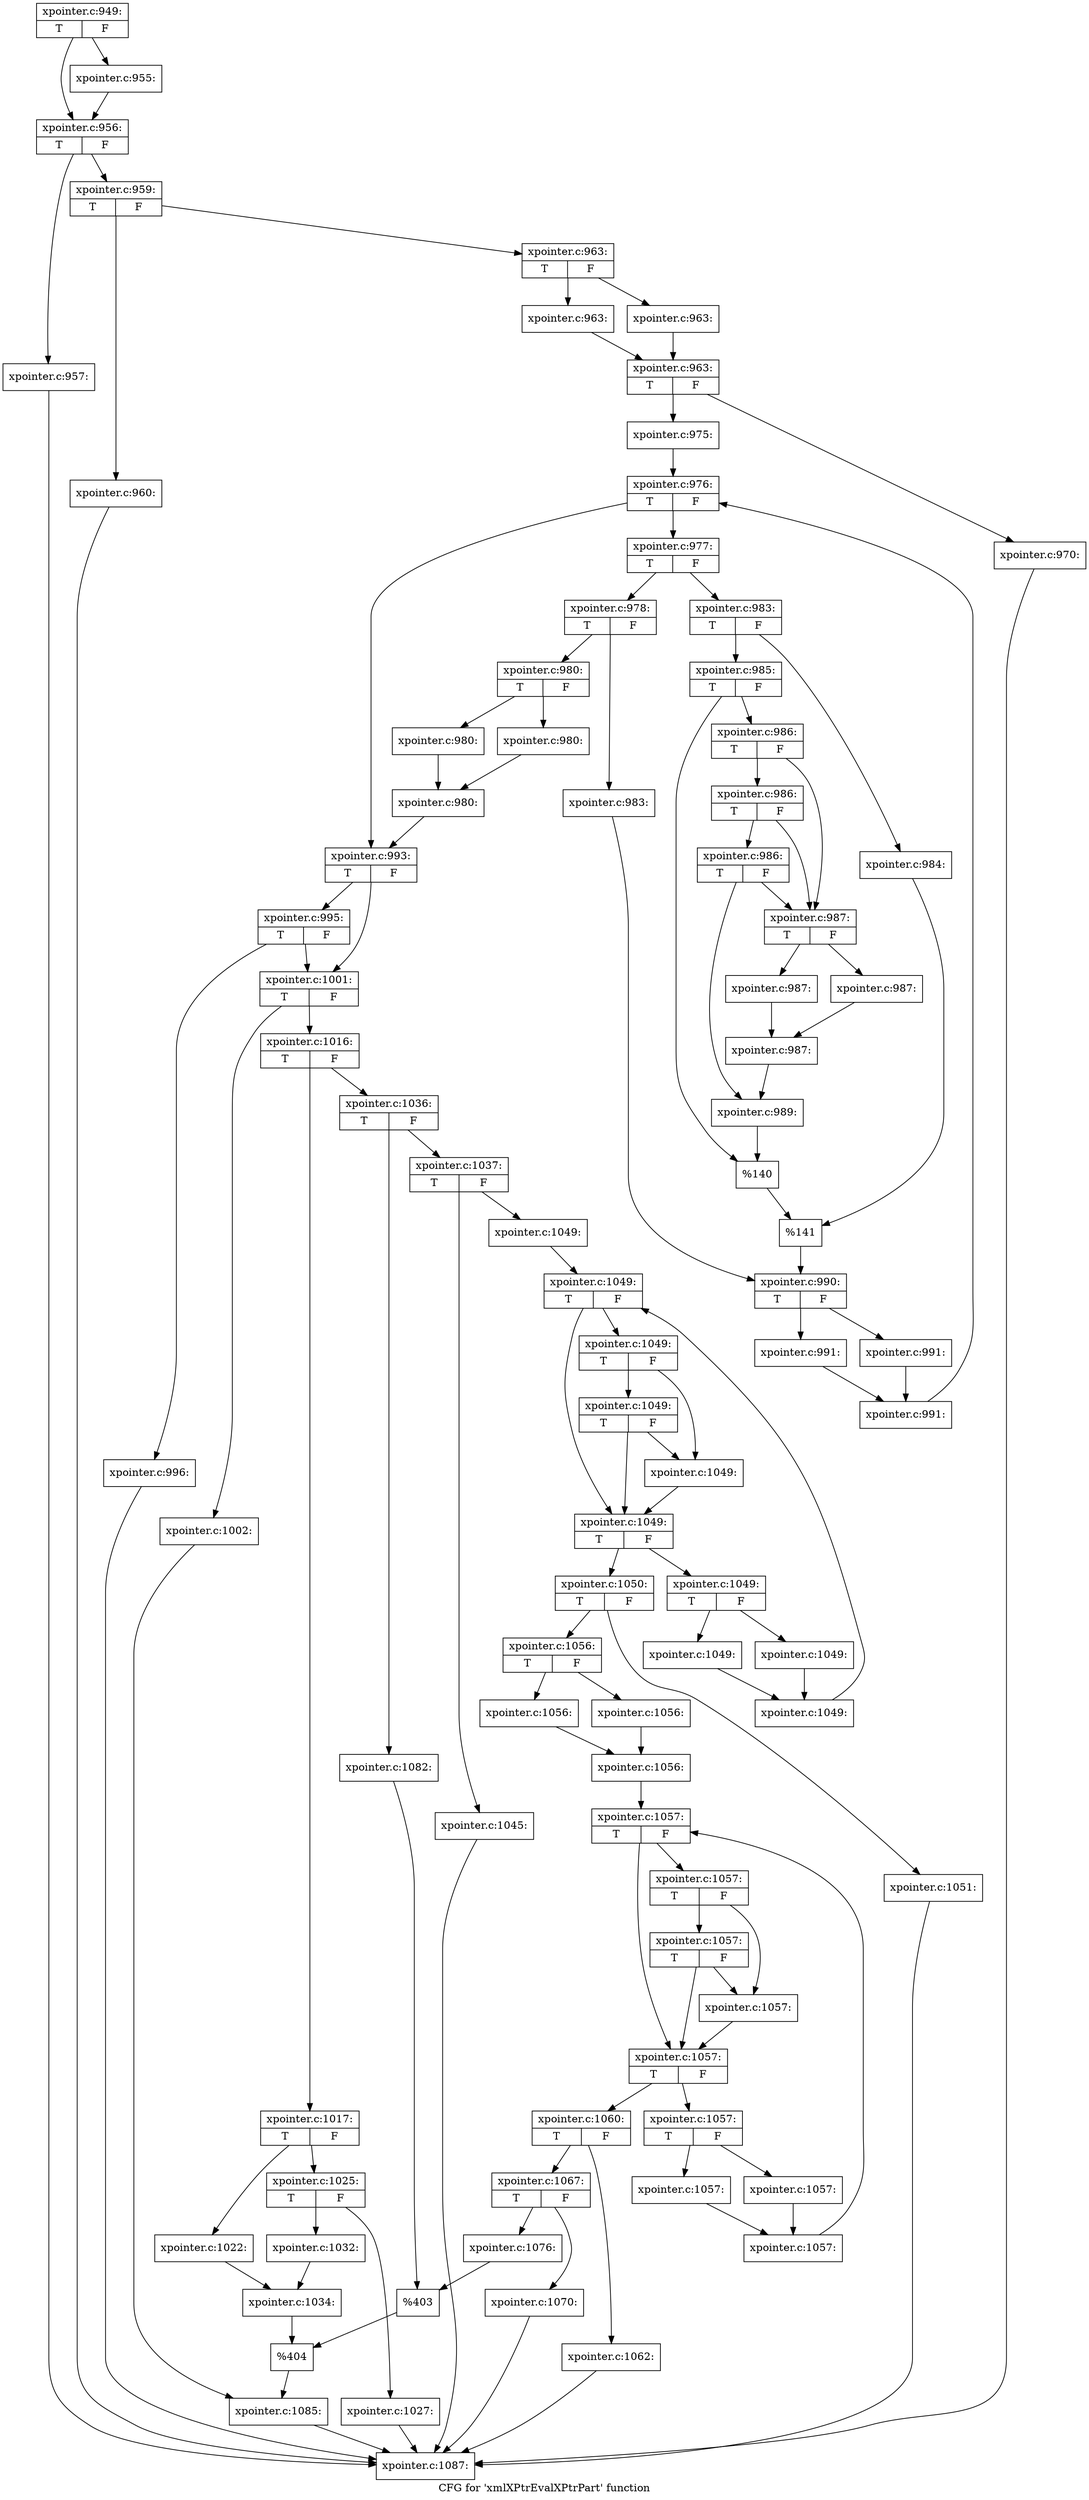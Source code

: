 digraph "CFG for 'xmlXPtrEvalXPtrPart' function" {
	label="CFG for 'xmlXPtrEvalXPtrPart' function";

	Node0x55f69054d8b0 [shape=record,label="{xpointer.c:949:|{<s0>T|<s1>F}}"];
	Node0x55f69054d8b0 -> Node0x55f690556670;
	Node0x55f69054d8b0 -> Node0x55f6905566c0;
	Node0x55f690556670 [shape=record,label="{xpointer.c:955:}"];
	Node0x55f690556670 -> Node0x55f6905566c0;
	Node0x55f6905566c0 [shape=record,label="{xpointer.c:956:|{<s0>T|<s1>F}}"];
	Node0x55f6905566c0 -> Node0x55f690556c70;
	Node0x55f6905566c0 -> Node0x55f690556cc0;
	Node0x55f690556c70 [shape=record,label="{xpointer.c:957:}"];
	Node0x55f690556c70 -> Node0x55f69054d900;
	Node0x55f690556cc0 [shape=record,label="{xpointer.c:959:|{<s0>T|<s1>F}}"];
	Node0x55f690556cc0 -> Node0x55f690557140;
	Node0x55f690556cc0 -> Node0x55f690557190;
	Node0x55f690557140 [shape=record,label="{xpointer.c:960:}"];
	Node0x55f690557140 -> Node0x55f69054d900;
	Node0x55f690557190 [shape=record,label="{xpointer.c:963:|{<s0>T|<s1>F}}"];
	Node0x55f690557190 -> Node0x55f690557940;
	Node0x55f690557190 -> Node0x55f690557990;
	Node0x55f690557940 [shape=record,label="{xpointer.c:963:}"];
	Node0x55f690557940 -> Node0x55f6905579e0;
	Node0x55f690557990 [shape=record,label="{xpointer.c:963:}"];
	Node0x55f690557990 -> Node0x55f6905579e0;
	Node0x55f6905579e0 [shape=record,label="{xpointer.c:963:|{<s0>T|<s1>F}}"];
	Node0x55f6905579e0 -> Node0x55f690559500;
	Node0x55f6905579e0 -> Node0x55f690559550;
	Node0x55f690559500 [shape=record,label="{xpointer.c:970:}"];
	Node0x55f690559500 -> Node0x55f69054d900;
	Node0x55f690559550 [shape=record,label="{xpointer.c:975:}"];
	Node0x55f690559550 -> Node0x55f690559ee0;
	Node0x55f690559ee0 [shape=record,label="{xpointer.c:976:|{<s0>T|<s1>F}}"];
	Node0x55f690559ee0 -> Node0x55f69055a460;
	Node0x55f690559ee0 -> Node0x55f69055a100;
	Node0x55f69055a460 [shape=record,label="{xpointer.c:977:|{<s0>T|<s1>F}}"];
	Node0x55f69055a460 -> Node0x55f69055a650;
	Node0x55f69055a460 -> Node0x55f69055a6f0;
	Node0x55f69055a650 [shape=record,label="{xpointer.c:978:|{<s0>T|<s1>F}}"];
	Node0x55f69055a650 -> Node0x55f6903ff5d0;
	Node0x55f69055a650 -> Node0x55f6903ff620;
	Node0x55f6903ff5d0 [shape=record,label="{xpointer.c:980:|{<s0>T|<s1>F}}"];
	Node0x55f6903ff5d0 -> Node0x55f6903ff970;
	Node0x55f6903ff5d0 -> Node0x55f6903ff9c0;
	Node0x55f6903ff970 [shape=record,label="{xpointer.c:980:}"];
	Node0x55f6903ff970 -> Node0x55f6903ffa10;
	Node0x55f6903ff9c0 [shape=record,label="{xpointer.c:980:}"];
	Node0x55f6903ff9c0 -> Node0x55f6903ffa10;
	Node0x55f6903ffa10 [shape=record,label="{xpointer.c:980:}"];
	Node0x55f6903ffa10 -> Node0x55f69055a100;
	Node0x55f6903ff620 [shape=record,label="{xpointer.c:983:}"];
	Node0x55f6903ff620 -> Node0x55f69055a6a0;
	Node0x55f69055a6f0 [shape=record,label="{xpointer.c:983:|{<s0>T|<s1>F}}"];
	Node0x55f69055a6f0 -> Node0x55f69055bfd0;
	Node0x55f69055a6f0 -> Node0x55f69055c070;
	Node0x55f69055bfd0 [shape=record,label="{xpointer.c:984:}"];
	Node0x55f69055bfd0 -> Node0x55f69055c020;
	Node0x55f69055c070 [shape=record,label="{xpointer.c:985:|{<s0>T|<s1>F}}"];
	Node0x55f69055c070 -> Node0x55f69055c810;
	Node0x55f69055c070 -> Node0x55f69055c860;
	Node0x55f69055c810 [shape=record,label="{xpointer.c:986:|{<s0>T|<s1>F}}"];
	Node0x55f69055c810 -> Node0x55f69055ce20;
	Node0x55f69055c810 -> Node0x55f69055cf40;
	Node0x55f69055cf40 [shape=record,label="{xpointer.c:986:|{<s0>T|<s1>F}}"];
	Node0x55f69055cf40 -> Node0x55f69055ce20;
	Node0x55f69055cf40 -> Node0x55f69055cec0;
	Node0x55f69055cec0 [shape=record,label="{xpointer.c:986:|{<s0>T|<s1>F}}"];
	Node0x55f69055cec0 -> Node0x55f69055ce20;
	Node0x55f69055cec0 -> Node0x55f69055ce70;
	Node0x55f69055ce20 [shape=record,label="{xpointer.c:987:|{<s0>T|<s1>F}}"];
	Node0x55f69055ce20 -> Node0x55f69055dd50;
	Node0x55f69055ce20 -> Node0x55f69055dda0;
	Node0x55f69055dd50 [shape=record,label="{xpointer.c:987:}"];
	Node0x55f69055dd50 -> Node0x55f69055ddf0;
	Node0x55f69055dda0 [shape=record,label="{xpointer.c:987:}"];
	Node0x55f69055dda0 -> Node0x55f69055ddf0;
	Node0x55f69055ddf0 [shape=record,label="{xpointer.c:987:}"];
	Node0x55f69055ddf0 -> Node0x55f69055ce70;
	Node0x55f69055ce70 [shape=record,label="{xpointer.c:989:}"];
	Node0x55f69055ce70 -> Node0x55f69055c860;
	Node0x55f69055c860 [shape=record,label="{%140}"];
	Node0x55f69055c860 -> Node0x55f69055c020;
	Node0x55f69055c020 [shape=record,label="{%141}"];
	Node0x55f69055c020 -> Node0x55f69055a6a0;
	Node0x55f69055a6a0 [shape=record,label="{xpointer.c:990:|{<s0>T|<s1>F}}"];
	Node0x55f69055a6a0 -> Node0x55f69055ee50;
	Node0x55f69055a6a0 -> Node0x55f69055eea0;
	Node0x55f69055ee50 [shape=record,label="{xpointer.c:991:}"];
	Node0x55f69055ee50 -> Node0x55f69055eef0;
	Node0x55f69055eea0 [shape=record,label="{xpointer.c:991:}"];
	Node0x55f69055eea0 -> Node0x55f69055eef0;
	Node0x55f69055eef0 [shape=record,label="{xpointer.c:991:}"];
	Node0x55f69055eef0 -> Node0x55f690559ee0;
	Node0x55f69055a100 [shape=record,label="{xpointer.c:993:|{<s0>T|<s1>F}}"];
	Node0x55f69055a100 -> Node0x55f69055fb20;
	Node0x55f69055a100 -> Node0x55f69055fad0;
	Node0x55f69055fb20 [shape=record,label="{xpointer.c:995:|{<s0>T|<s1>F}}"];
	Node0x55f69055fb20 -> Node0x55f69055fa80;
	Node0x55f69055fb20 -> Node0x55f69055fad0;
	Node0x55f69055fa80 [shape=record,label="{xpointer.c:996:}"];
	Node0x55f69055fa80 -> Node0x55f69054d900;
	Node0x55f69055fad0 [shape=record,label="{xpointer.c:1001:|{<s0>T|<s1>F}}"];
	Node0x55f69055fad0 -> Node0x55f690560890;
	Node0x55f69055fad0 -> Node0x55f690560930;
	Node0x55f690560890 [shape=record,label="{xpointer.c:1002:}"];
	Node0x55f690560890 -> Node0x55f6905608e0;
	Node0x55f690560930 [shape=record,label="{xpointer.c:1016:|{<s0>T|<s1>F}}"];
	Node0x55f690560930 -> Node0x55f690562bc0;
	Node0x55f690560930 -> Node0x55f690562c60;
	Node0x55f690562bc0 [shape=record,label="{xpointer.c:1017:|{<s0>T|<s1>F}}"];
	Node0x55f690562bc0 -> Node0x55f690563b40;
	Node0x55f690562bc0 -> Node0x55f690563be0;
	Node0x55f690563b40 [shape=record,label="{xpointer.c:1022:}"];
	Node0x55f690563b40 -> Node0x55f690563b90;
	Node0x55f690563be0 [shape=record,label="{xpointer.c:1025:|{<s0>T|<s1>F}}"];
	Node0x55f690563be0 -> Node0x55f690564700;
	Node0x55f690563be0 -> Node0x55f690564750;
	Node0x55f690564700 [shape=record,label="{xpointer.c:1027:}"];
	Node0x55f690564700 -> Node0x55f69054d900;
	Node0x55f690564750 [shape=record,label="{xpointer.c:1032:}"];
	Node0x55f690564750 -> Node0x55f690563b90;
	Node0x55f690563b90 [shape=record,label="{xpointer.c:1034:}"];
	Node0x55f690563b90 -> Node0x55f690562c10;
	Node0x55f690562c60 [shape=record,label="{xpointer.c:1036:|{<s0>T|<s1>F}}"];
	Node0x55f690562c60 -> Node0x55f690565920;
	Node0x55f690562c60 -> Node0x55f6905659c0;
	Node0x55f690565920 [shape=record,label="{xpointer.c:1037:|{<s0>T|<s1>F}}"];
	Node0x55f690565920 -> Node0x55f690569510;
	Node0x55f690565920 -> Node0x55f690569560;
	Node0x55f690569510 [shape=record,label="{xpointer.c:1045:}"];
	Node0x55f690569510 -> Node0x55f69054d900;
	Node0x55f690569560 [shape=record,label="{xpointer.c:1049:}"];
	Node0x55f690569560 -> Node0x55f690569d40;
	Node0x55f690569d40 [shape=record,label="{xpointer.c:1049:|{<s0>T|<s1>F}}"];
	Node0x55f690569d40 -> Node0x55f690569f80;
	Node0x55f690569d40 -> Node0x55f69056a020;
	Node0x55f69056a020 [shape=record,label="{xpointer.c:1049:|{<s0>T|<s1>F}}"];
	Node0x55f69056a020 -> Node0x55f69056a380;
	Node0x55f69056a020 -> Node0x55f690569fd0;
	Node0x55f69056a380 [shape=record,label="{xpointer.c:1049:|{<s0>T|<s1>F}}"];
	Node0x55f69056a380 -> Node0x55f690569f80;
	Node0x55f69056a380 -> Node0x55f690569fd0;
	Node0x55f690569fd0 [shape=record,label="{xpointer.c:1049:}"];
	Node0x55f690569fd0 -> Node0x55f690569f80;
	Node0x55f690569f80 [shape=record,label="{xpointer.c:1049:|{<s0>T|<s1>F}}"];
	Node0x55f690569f80 -> Node0x55f69056a9b0;
	Node0x55f690569f80 -> Node0x55f690569f30;
	Node0x55f69056a9b0 [shape=record,label="{xpointer.c:1049:|{<s0>T|<s1>F}}"];
	Node0x55f69056a9b0 -> Node0x55f69056adf0;
	Node0x55f69056a9b0 -> Node0x55f69056ae40;
	Node0x55f69056adf0 [shape=record,label="{xpointer.c:1049:}"];
	Node0x55f69056adf0 -> Node0x55f69056ae90;
	Node0x55f69056ae40 [shape=record,label="{xpointer.c:1049:}"];
	Node0x55f69056ae40 -> Node0x55f69056ae90;
	Node0x55f69056ae90 [shape=record,label="{xpointer.c:1049:}"];
	Node0x55f69056ae90 -> Node0x55f690569d40;
	Node0x55f690569f30 [shape=record,label="{xpointer.c:1050:|{<s0>T|<s1>F}}"];
	Node0x55f690569f30 -> Node0x55f69056b520;
	Node0x55f690569f30 -> Node0x55f69056b570;
	Node0x55f69056b520 [shape=record,label="{xpointer.c:1051:}"];
	Node0x55f69056b520 -> Node0x55f69054d900;
	Node0x55f69056b570 [shape=record,label="{xpointer.c:1056:|{<s0>T|<s1>F}}"];
	Node0x55f69056b570 -> Node0x55f69056c200;
	Node0x55f69056b570 -> Node0x55f69056c250;
	Node0x55f69056c200 [shape=record,label="{xpointer.c:1056:}"];
	Node0x55f69056c200 -> Node0x55f69056c2a0;
	Node0x55f69056c250 [shape=record,label="{xpointer.c:1056:}"];
	Node0x55f69056c250 -> Node0x55f69056c2a0;
	Node0x55f69056c2a0 [shape=record,label="{xpointer.c:1056:}"];
	Node0x55f69056c2a0 -> Node0x55f69056cb90;
	Node0x55f69056cb90 [shape=record,label="{xpointer.c:1057:|{<s0>T|<s1>F}}"];
	Node0x55f69056cb90 -> Node0x55f69056cdd0;
	Node0x55f69056cb90 -> Node0x55f69056ce70;
	Node0x55f69056ce70 [shape=record,label="{xpointer.c:1057:|{<s0>T|<s1>F}}"];
	Node0x55f69056ce70 -> Node0x55f69056d1d0;
	Node0x55f69056ce70 -> Node0x55f69056ce20;
	Node0x55f69056d1d0 [shape=record,label="{xpointer.c:1057:|{<s0>T|<s1>F}}"];
	Node0x55f69056d1d0 -> Node0x55f69056cdd0;
	Node0x55f69056d1d0 -> Node0x55f69056ce20;
	Node0x55f69056ce20 [shape=record,label="{xpointer.c:1057:}"];
	Node0x55f69056ce20 -> Node0x55f69056cdd0;
	Node0x55f69056cdd0 [shape=record,label="{xpointer.c:1057:|{<s0>T|<s1>F}}"];
	Node0x55f69056cdd0 -> Node0x55f69056d800;
	Node0x55f69056cdd0 -> Node0x55f69056cd80;
	Node0x55f69056d800 [shape=record,label="{xpointer.c:1057:|{<s0>T|<s1>F}}"];
	Node0x55f69056d800 -> Node0x55f69056dc40;
	Node0x55f69056d800 -> Node0x55f69056dc90;
	Node0x55f69056dc40 [shape=record,label="{xpointer.c:1057:}"];
	Node0x55f69056dc40 -> Node0x55f69056dce0;
	Node0x55f69056dc90 [shape=record,label="{xpointer.c:1057:}"];
	Node0x55f69056dc90 -> Node0x55f69056dce0;
	Node0x55f69056dce0 [shape=record,label="{xpointer.c:1057:}"];
	Node0x55f69056dce0 -> Node0x55f69056cb90;
	Node0x55f69056cd80 [shape=record,label="{xpointer.c:1060:|{<s0>T|<s1>F}}"];
	Node0x55f69056cd80 -> Node0x55f69056f910;
	Node0x55f69056cd80 -> Node0x55f69056f960;
	Node0x55f69056f910 [shape=record,label="{xpointer.c:1062:}"];
	Node0x55f69056f910 -> Node0x55f69054d900;
	Node0x55f69056f960 [shape=record,label="{xpointer.c:1067:|{<s0>T|<s1>F}}"];
	Node0x55f69056f960 -> Node0x55f6905715f0;
	Node0x55f69056f960 -> Node0x55f690571640;
	Node0x55f6905715f0 [shape=record,label="{xpointer.c:1070:}"];
	Node0x55f6905715f0 -> Node0x55f69054d900;
	Node0x55f690571640 [shape=record,label="{xpointer.c:1076:}"];
	Node0x55f690571640 -> Node0x55f690565970;
	Node0x55f6905659c0 [shape=record,label="{xpointer.c:1082:}"];
	Node0x55f6905659c0 -> Node0x55f690565970;
	Node0x55f690565970 [shape=record,label="{%403}"];
	Node0x55f690565970 -> Node0x55f690562c10;
	Node0x55f690562c10 [shape=record,label="{%404}"];
	Node0x55f690562c10 -> Node0x55f6905608e0;
	Node0x55f6905608e0 [shape=record,label="{xpointer.c:1085:}"];
	Node0x55f6905608e0 -> Node0x55f69054d900;
	Node0x55f69054d900 [shape=record,label="{xpointer.c:1087:}"];
}
